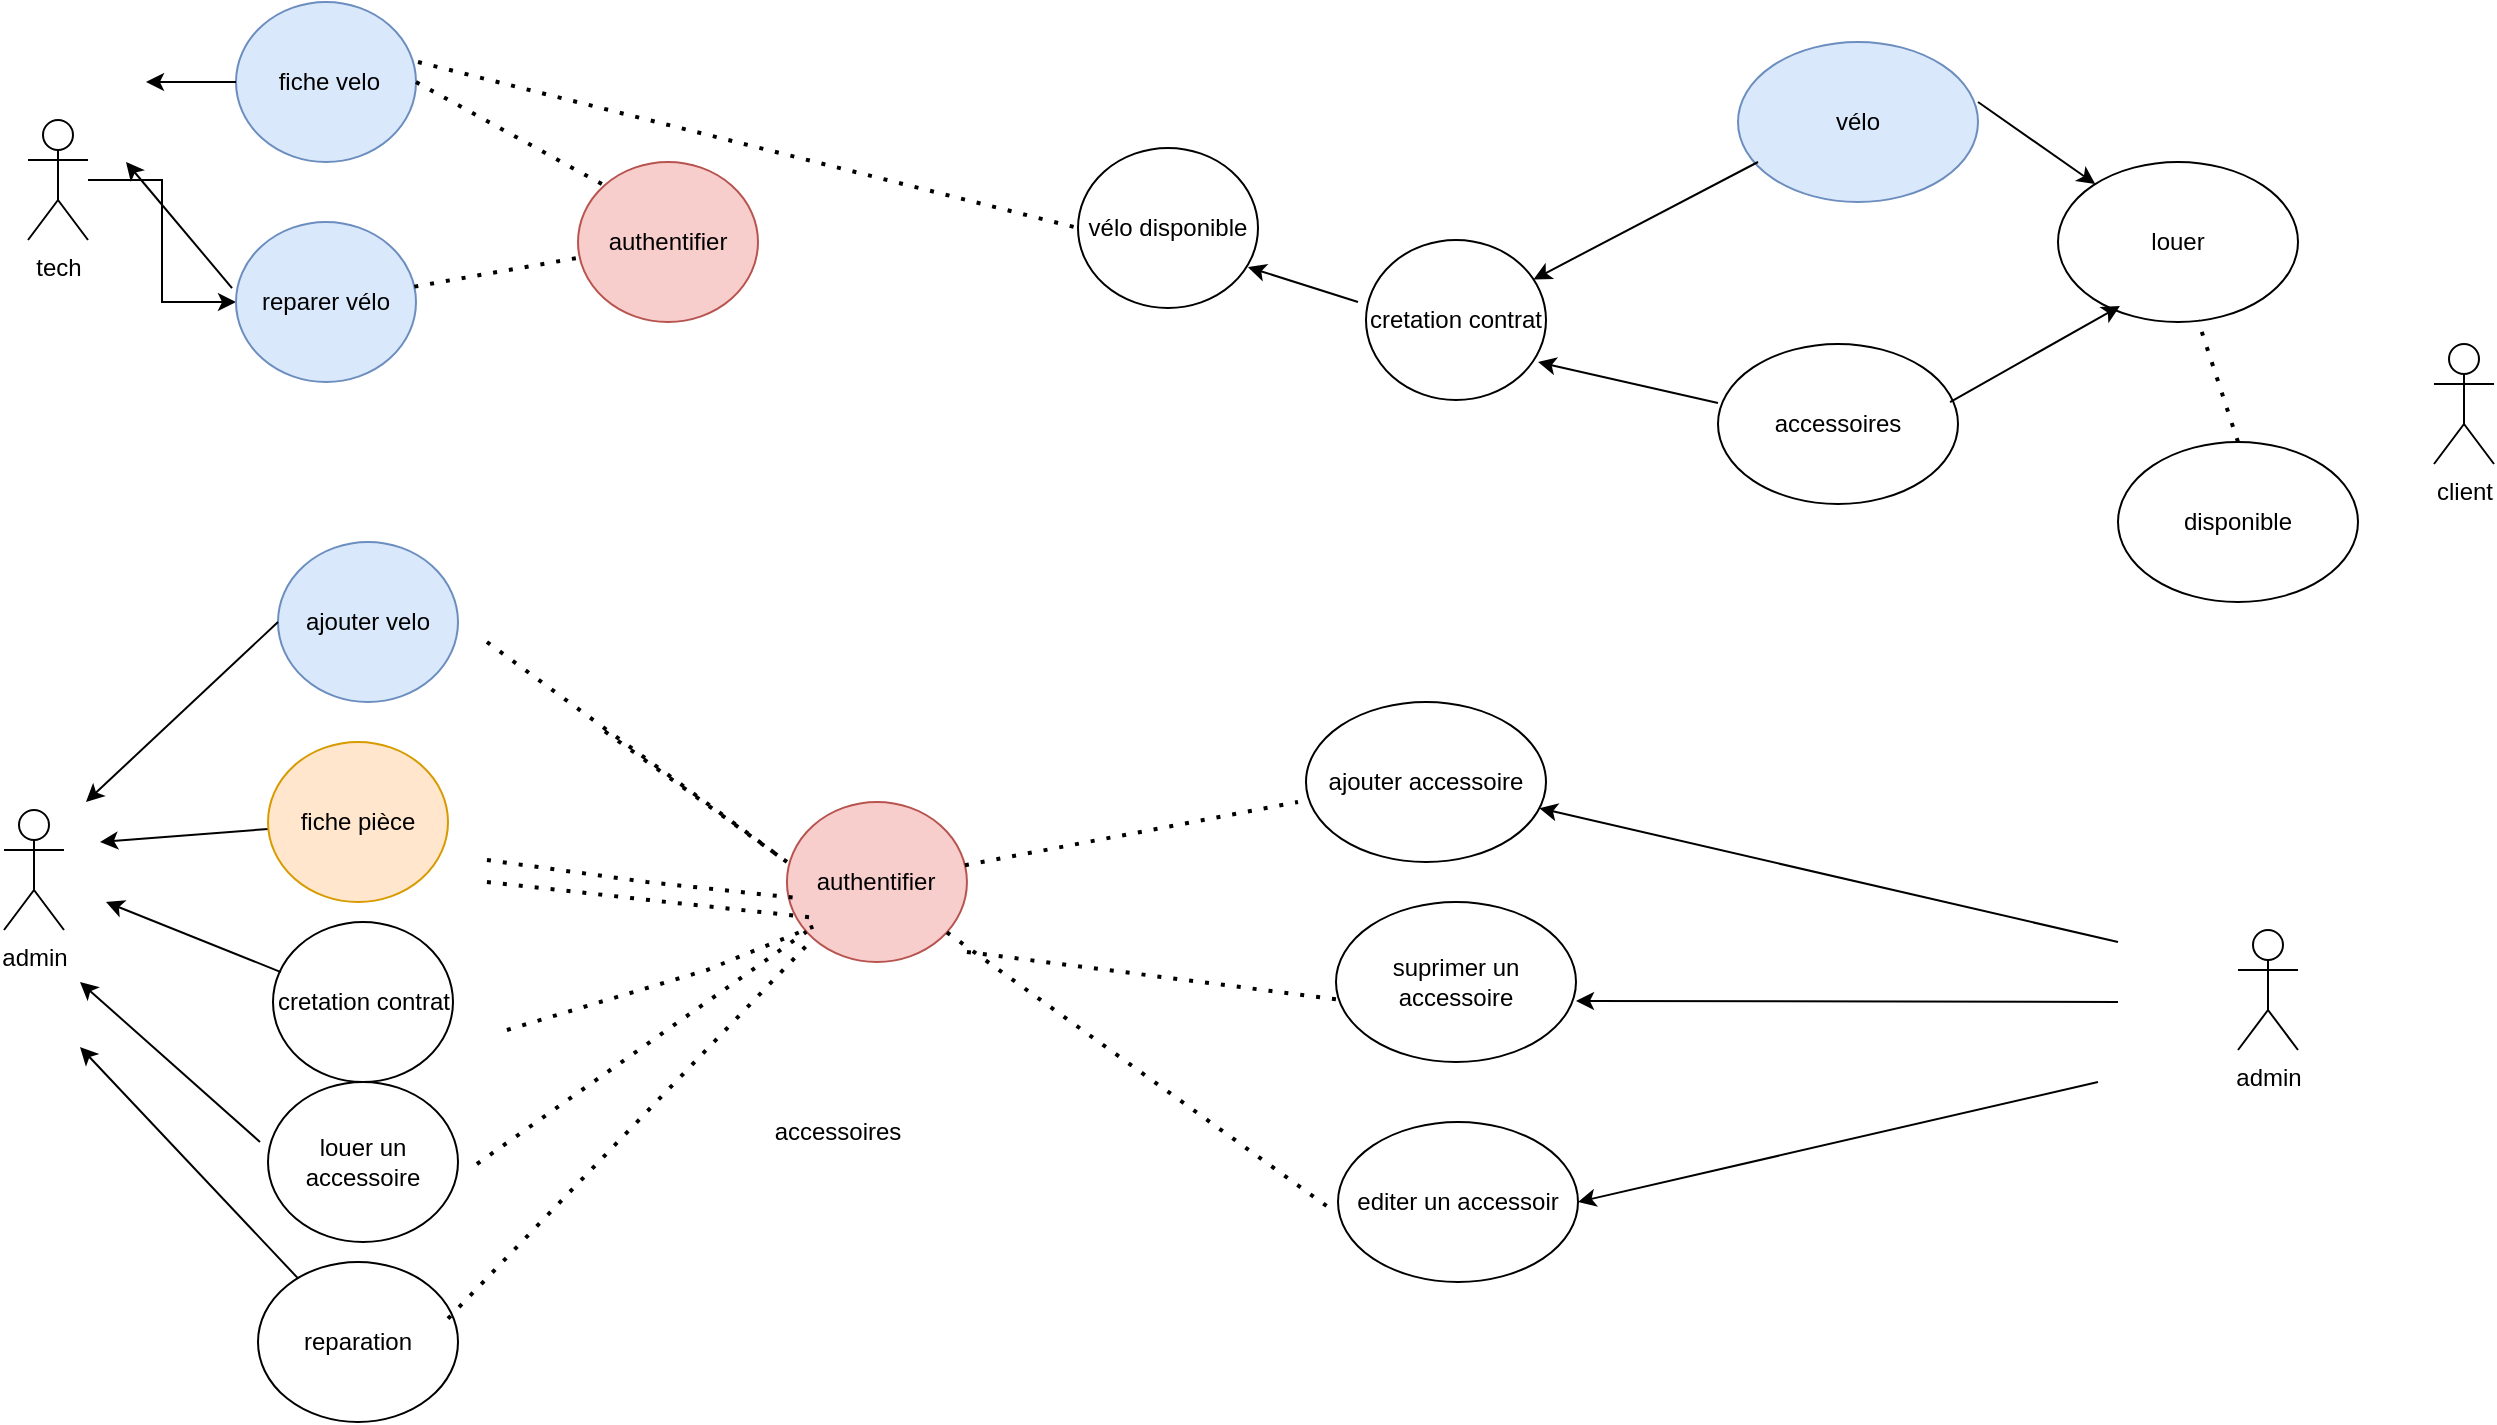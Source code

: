 <mxfile version="24.7.7">
  <diagram name="Page-1" id="iJNGNrnYYWaQe8tbxear">
    <mxGraphModel dx="2603" dy="774" grid="1" gridSize="10" guides="1" tooltips="1" connect="1" arrows="1" fold="1" page="1" pageScale="1" pageWidth="1169" pageHeight="827" math="0" shadow="0">
      <root>
        <mxCell id="0" />
        <mxCell id="1" parent="0" />
        <mxCell id="FwftkRezdxBFgDAwBEby-87" value="" style="edgeStyle=orthogonalEdgeStyle;rounded=0;orthogonalLoop=1;jettySize=auto;html=1;" edge="1" parent="1" source="FwftkRezdxBFgDAwBEby-1" target="FwftkRezdxBFgDAwBEby-24">
          <mxGeometry relative="1" as="geometry" />
        </mxCell>
        <mxCell id="FwftkRezdxBFgDAwBEby-1" value="tech" style="shape=umlActor;verticalLabelPosition=bottom;verticalAlign=top;html=1;outlineConnect=0;" vertex="1" parent="1">
          <mxGeometry x="-95" y="89" width="30" height="60" as="geometry" />
        </mxCell>
        <mxCell id="FwftkRezdxBFgDAwBEby-2" value="admin" style="shape=umlActor;verticalLabelPosition=bottom;verticalAlign=top;html=1;outlineConnect=0;" vertex="1" parent="1">
          <mxGeometry x="-107" y="434" width="30" height="60" as="geometry" />
        </mxCell>
        <mxCell id="FwftkRezdxBFgDAwBEby-3" value="&lt;div&gt;client&lt;/div&gt;&lt;div&gt;&lt;br&gt;&lt;/div&gt;" style="shape=umlActor;verticalLabelPosition=bottom;verticalAlign=top;html=1;outlineConnect=0;" vertex="1" parent="1">
          <mxGeometry x="1108" y="201" width="30" height="60" as="geometry" />
        </mxCell>
        <mxCell id="FwftkRezdxBFgDAwBEby-4" value="louer " style="ellipse;whiteSpace=wrap;html=1;" vertex="1" parent="1">
          <mxGeometry x="920" y="110" width="120" height="80" as="geometry" />
        </mxCell>
        <mxCell id="FwftkRezdxBFgDAwBEby-5" value="accessoires" style="ellipse;whiteSpace=wrap;html=1;" vertex="1" parent="1">
          <mxGeometry x="750" y="201" width="120" height="80" as="geometry" />
        </mxCell>
        <mxCell id="FwftkRezdxBFgDAwBEby-6" value="vélo " style="ellipse;whiteSpace=wrap;html=1;fillColor=#dae8fc;strokeColor=#6c8ebf;" vertex="1" parent="1">
          <mxGeometry x="760" y="50" width="120" height="80" as="geometry" />
        </mxCell>
        <mxCell id="FwftkRezdxBFgDAwBEby-7" value="disponible " style="ellipse;whiteSpace=wrap;html=1;" vertex="1" parent="1">
          <mxGeometry x="950" y="250" width="120" height="80" as="geometry" />
        </mxCell>
        <mxCell id="FwftkRezdxBFgDAwBEby-8" value="" style="endArrow=none;dashed=1;html=1;dashPattern=1 3;strokeWidth=2;rounded=0;exitX=0.5;exitY=0;exitDx=0;exitDy=0;entryX=0.583;entryY=0.988;entryDx=0;entryDy=0;entryPerimeter=0;" edge="1" parent="1" source="FwftkRezdxBFgDAwBEby-7" target="FwftkRezdxBFgDAwBEby-4">
          <mxGeometry width="50" height="50" relative="1" as="geometry">
            <mxPoint x="940" y="240" as="sourcePoint" />
            <mxPoint x="960" y="200" as="targetPoint" />
          </mxGeometry>
        </mxCell>
        <mxCell id="FwftkRezdxBFgDAwBEby-9" value="" style="endArrow=classic;html=1;rounded=0;entryX=0.258;entryY=0.9;entryDx=0;entryDy=0;entryPerimeter=0;exitX=0.967;exitY=0.363;exitDx=0;exitDy=0;exitPerimeter=0;" edge="1" parent="1" source="FwftkRezdxBFgDAwBEby-5" target="FwftkRezdxBFgDAwBEby-4">
          <mxGeometry width="50" height="50" relative="1" as="geometry">
            <mxPoint x="900" y="210" as="sourcePoint" />
            <mxPoint x="930" y="180" as="targetPoint" />
            <Array as="points" />
          </mxGeometry>
        </mxCell>
        <mxCell id="FwftkRezdxBFgDAwBEby-10" value="" style="endArrow=classic;html=1;rounded=0;" edge="1" parent="1" target="FwftkRezdxBFgDAwBEby-4">
          <mxGeometry width="50" height="50" relative="1" as="geometry">
            <mxPoint x="880" y="80" as="sourcePoint" />
            <mxPoint x="930" y="30" as="targetPoint" />
          </mxGeometry>
        </mxCell>
        <mxCell id="FwftkRezdxBFgDAwBEby-13" value="&amp;nbsp;fiche velo" style="ellipse;whiteSpace=wrap;html=1;fillColor=#dae8fc;strokeColor=#6c8ebf;" vertex="1" parent="1">
          <mxGeometry x="9" y="30" width="90" height="80" as="geometry" />
        </mxCell>
        <mxCell id="FwftkRezdxBFgDAwBEby-14" value="louer un accessoire" style="ellipse;whiteSpace=wrap;html=1;" vertex="1" parent="1">
          <mxGeometry x="25" y="570" width="95" height="80" as="geometry" />
        </mxCell>
        <mxCell id="FwftkRezdxBFgDAwBEby-16" value="accessoires" style="text;html=1;align=center;verticalAlign=middle;whiteSpace=wrap;rounded=0;" vertex="1" parent="1">
          <mxGeometry x="280" y="580" width="60" height="30" as="geometry" />
        </mxCell>
        <mxCell id="FwftkRezdxBFgDAwBEby-17" value="editer un accessoir" style="ellipse;whiteSpace=wrap;html=1;" vertex="1" parent="1">
          <mxGeometry x="560" y="590" width="120" height="80" as="geometry" />
        </mxCell>
        <mxCell id="FwftkRezdxBFgDAwBEby-18" value="reparation" style="ellipse;whiteSpace=wrap;html=1;" vertex="1" parent="1">
          <mxGeometry x="20" y="660" width="100" height="80" as="geometry" />
        </mxCell>
        <mxCell id="FwftkRezdxBFgDAwBEby-20" value="admin" style="shape=umlActor;verticalLabelPosition=bottom;verticalAlign=top;html=1;outlineConnect=0;" vertex="1" parent="1">
          <mxGeometry x="1010" y="494" width="30" height="60" as="geometry" />
        </mxCell>
        <mxCell id="FwftkRezdxBFgDAwBEby-22" value="" style="endArrow=classic;html=1;rounded=0;" edge="1" parent="1">
          <mxGeometry width="50" height="50" relative="1" as="geometry">
            <mxPoint x="950" y="530" as="sourcePoint" />
            <mxPoint x="679" y="529.5" as="targetPoint" />
          </mxGeometry>
        </mxCell>
        <mxCell id="FwftkRezdxBFgDAwBEby-24" value="reparer vélo " style="ellipse;whiteSpace=wrap;html=1;fillColor=#dae8fc;strokeColor=#6c8ebf;" vertex="1" parent="1">
          <mxGeometry x="9" y="140" width="90" height="80" as="geometry" />
        </mxCell>
        <mxCell id="FwftkRezdxBFgDAwBEby-26" value="ajouter velo" style="ellipse;whiteSpace=wrap;html=1;fillColor=#dae8fc;strokeColor=#6c8ebf;" vertex="1" parent="1">
          <mxGeometry x="30" y="300" width="90" height="80" as="geometry" />
        </mxCell>
        <mxCell id="FwftkRezdxBFgDAwBEby-32" value="" style="endArrow=classic;html=1;rounded=0;" edge="1" parent="1" source="FwftkRezdxBFgDAwBEby-37">
          <mxGeometry width="50" height="50" relative="1" as="geometry">
            <mxPoint x="72.162" y="444.967" as="sourcePoint" />
            <mxPoint x="-59" y="450" as="targetPoint" />
          </mxGeometry>
        </mxCell>
        <mxCell id="FwftkRezdxBFgDAwBEby-35" value="" style="endArrow=classic;html=1;rounded=0;exitX=0;exitY=0.5;exitDx=0;exitDy=0;" edge="1" parent="1" source="FwftkRezdxBFgDAwBEby-26">
          <mxGeometry width="50" height="50" relative="1" as="geometry">
            <mxPoint x="31" y="400" as="sourcePoint" />
            <mxPoint x="-66" y="430" as="targetPoint" />
            <Array as="points" />
          </mxGeometry>
        </mxCell>
        <mxCell id="FwftkRezdxBFgDAwBEby-36" value="" style="endArrow=classic;html=1;rounded=0;exitX=0;exitY=0.5;exitDx=0;exitDy=0;" edge="1" parent="1" source="FwftkRezdxBFgDAwBEby-13">
          <mxGeometry width="50" height="50" relative="1" as="geometry">
            <mxPoint x="164" y="175" as="sourcePoint" />
            <mxPoint x="-36" y="70" as="targetPoint" />
            <Array as="points">
              <mxPoint x="-36" y="70" />
            </Array>
          </mxGeometry>
        </mxCell>
        <mxCell id="FwftkRezdxBFgDAwBEby-38" value="cretation contrat" style="ellipse;whiteSpace=wrap;html=1;" vertex="1" parent="1">
          <mxGeometry x="27.5" y="490" width="90" height="80" as="geometry" />
        </mxCell>
        <mxCell id="FwftkRezdxBFgDAwBEby-39" value="ajouter accessoire " style="ellipse;whiteSpace=wrap;html=1;" vertex="1" parent="1">
          <mxGeometry x="544" y="380" width="120" height="80" as="geometry" />
        </mxCell>
        <mxCell id="FwftkRezdxBFgDAwBEby-40" value="suprimer un accessoire " style="ellipse;whiteSpace=wrap;html=1;" vertex="1" parent="1">
          <mxGeometry x="559" y="480" width="120" height="80" as="geometry" />
        </mxCell>
        <mxCell id="FwftkRezdxBFgDAwBEby-41" value="authentifier" style="ellipse;whiteSpace=wrap;html=1;fillColor=#f8cecc;strokeColor=#b85450;" vertex="1" parent="1">
          <mxGeometry x="284.47" y="430" width="90" height="80" as="geometry" />
        </mxCell>
        <mxCell id="FwftkRezdxBFgDAwBEby-43" value="vélo disponible" style="ellipse;whiteSpace=wrap;html=1;" vertex="1" parent="1">
          <mxGeometry x="430" y="103" width="90" height="80" as="geometry" />
        </mxCell>
        <mxCell id="FwftkRezdxBFgDAwBEby-44" value="" style="endArrow=none;dashed=1;html=1;dashPattern=1 3;strokeWidth=2;rounded=0;entryX=0;entryY=0.5;entryDx=0;entryDy=0;" edge="1" parent="1" target="FwftkRezdxBFgDAwBEby-43">
          <mxGeometry width="50" height="50" relative="1" as="geometry">
            <mxPoint x="100" y="60" as="sourcePoint" />
            <mxPoint x="430" y="167" as="targetPoint" />
          </mxGeometry>
        </mxCell>
        <mxCell id="FwftkRezdxBFgDAwBEby-47" value="cretation contrat" style="ellipse;whiteSpace=wrap;html=1;" vertex="1" parent="1">
          <mxGeometry x="574" y="149" width="90" height="80" as="geometry" />
        </mxCell>
        <mxCell id="FwftkRezdxBFgDAwBEby-48" value="" style="endArrow=classic;html=1;rounded=0;" edge="1" parent="1">
          <mxGeometry width="50" height="50" relative="1" as="geometry">
            <mxPoint x="570" y="180" as="sourcePoint" />
            <mxPoint x="515" y="162.56" as="targetPoint" />
            <Array as="points" />
          </mxGeometry>
        </mxCell>
        <mxCell id="FwftkRezdxBFgDAwBEby-55" value="" style="endArrow=classic;html=1;rounded=0;exitX=-0.022;exitY=0.413;exitDx=0;exitDy=0;exitPerimeter=0;" edge="1" parent="1" source="FwftkRezdxBFgDAwBEby-24">
          <mxGeometry width="50" height="50" relative="1" as="geometry">
            <mxPoint x="94" y="201" as="sourcePoint" />
            <mxPoint x="-46" y="110" as="targetPoint" />
          </mxGeometry>
        </mxCell>
        <mxCell id="FwftkRezdxBFgDAwBEby-37" value="fiche&amp;nbsp;pièce " style="ellipse;whiteSpace=wrap;html=1;fillColor=#ffe6cc;strokeColor=#d79b00;" vertex="1" parent="1">
          <mxGeometry x="25" y="400" width="90" height="80" as="geometry" />
        </mxCell>
        <mxCell id="FwftkRezdxBFgDAwBEby-57" value="" style="endArrow=classic;html=1;rounded=0;exitX=0.044;exitY=0.313;exitDx=0;exitDy=0;exitPerimeter=0;" edge="1" parent="1" source="FwftkRezdxBFgDAwBEby-38">
          <mxGeometry width="50" height="50" relative="1" as="geometry">
            <mxPoint x="36" y="502" as="sourcePoint" />
            <mxPoint x="-56" y="480" as="targetPoint" />
            <Array as="points" />
          </mxGeometry>
        </mxCell>
        <mxCell id="FwftkRezdxBFgDAwBEby-60" value="" style="endArrow=classic;html=1;rounded=0;entryX=0.956;entryY=0.763;entryDx=0;entryDy=0;entryPerimeter=0;" edge="1" parent="1" target="FwftkRezdxBFgDAwBEby-47">
          <mxGeometry width="50" height="50" relative="1" as="geometry">
            <mxPoint x="750" y="230.5" as="sourcePoint" />
            <mxPoint x="680" y="230.5" as="targetPoint" />
          </mxGeometry>
        </mxCell>
        <mxCell id="FwftkRezdxBFgDAwBEby-61" value="" style="endArrow=classic;html=1;rounded=0;" edge="1" parent="1" target="FwftkRezdxBFgDAwBEby-47">
          <mxGeometry width="50" height="50" relative="1" as="geometry">
            <mxPoint x="770" y="110" as="sourcePoint" />
            <mxPoint x="520" y="183.56" as="targetPoint" />
            <Array as="points">
              <mxPoint x="770" y="110" />
            </Array>
          </mxGeometry>
        </mxCell>
        <mxCell id="FwftkRezdxBFgDAwBEby-62" value="" style="endArrow=classic;html=1;rounded=0;" edge="1" parent="1" source="FwftkRezdxBFgDAwBEby-18">
          <mxGeometry width="50" height="50" relative="1" as="geometry">
            <mxPoint x="6" y="687.5" as="sourcePoint" />
            <mxPoint x="-69" y="552.5" as="targetPoint" />
            <Array as="points" />
          </mxGeometry>
        </mxCell>
        <mxCell id="FwftkRezdxBFgDAwBEby-63" value="" style="endArrow=classic;html=1;rounded=0;" edge="1" parent="1">
          <mxGeometry width="50" height="50" relative="1" as="geometry">
            <mxPoint x="21" y="600" as="sourcePoint" />
            <mxPoint x="-69" y="520" as="targetPoint" />
            <Array as="points" />
          </mxGeometry>
        </mxCell>
        <mxCell id="FwftkRezdxBFgDAwBEby-64" value="authentifier" style="ellipse;whiteSpace=wrap;html=1;fillColor=#f8cecc;strokeColor=#b85450;" vertex="1" parent="1">
          <mxGeometry x="180" y="110" width="90" height="80" as="geometry" />
        </mxCell>
        <mxCell id="FwftkRezdxBFgDAwBEby-69" value="" style="endArrow=none;dashed=1;html=1;dashPattern=1 3;strokeWidth=2;rounded=0;entryX=0.056;entryY=0.6;entryDx=0;entryDy=0;entryPerimeter=0;" edge="1" parent="1" target="FwftkRezdxBFgDAwBEby-41">
          <mxGeometry width="50" height="50" relative="1" as="geometry">
            <mxPoint x="134.47" y="459" as="sourcePoint" />
            <mxPoint x="184.47" y="409" as="targetPoint" />
            <Array as="points">
              <mxPoint x="214.47" y="470" />
            </Array>
          </mxGeometry>
        </mxCell>
        <mxCell id="FwftkRezdxBFgDAwBEby-71" value="" style="endArrow=none;dashed=1;html=1;dashPattern=1 3;strokeWidth=2;rounded=0;" edge="1" parent="1" source="FwftkRezdxBFgDAwBEby-24" target="FwftkRezdxBFgDAwBEby-64">
          <mxGeometry width="50" height="50" relative="1" as="geometry">
            <mxPoint x="100" y="200" as="sourcePoint" />
            <mxPoint x="207" y="449" as="targetPoint" />
            <Array as="points" />
          </mxGeometry>
        </mxCell>
        <mxCell id="FwftkRezdxBFgDAwBEby-72" value="" style="endArrow=none;dashed=1;html=1;dashPattern=1 3;strokeWidth=2;rounded=0;entryX=0;entryY=0;entryDx=0;entryDy=0;exitX=1;exitY=0.5;exitDx=0;exitDy=0;" edge="1" parent="1" source="FwftkRezdxBFgDAwBEby-13" target="FwftkRezdxBFgDAwBEby-64">
          <mxGeometry width="50" height="50" relative="1" as="geometry">
            <mxPoint x="110" y="80" as="sourcePoint" />
            <mxPoint x="160" y="30" as="targetPoint" />
          </mxGeometry>
        </mxCell>
        <mxCell id="FwftkRezdxBFgDAwBEby-74" value="" style="endArrow=none;dashed=1;html=1;dashPattern=1 3;strokeWidth=2;rounded=0;entryX=0.056;entryY=0.6;entryDx=0;entryDy=0;entryPerimeter=0;" edge="1" parent="1">
          <mxGeometry width="50" height="50" relative="1" as="geometry">
            <mxPoint x="134.47" y="470" as="sourcePoint" />
            <mxPoint x="299.47" y="488" as="targetPoint" />
            <Array as="points">
              <mxPoint x="224.47" y="480" />
            </Array>
          </mxGeometry>
        </mxCell>
        <mxCell id="FwftkRezdxBFgDAwBEby-75" value="" style="endArrow=none;dashed=1;html=1;dashPattern=1 3;strokeWidth=2;rounded=0;" edge="1" parent="1" target="FwftkRezdxBFgDAwBEby-41">
          <mxGeometry width="50" height="50" relative="1" as="geometry">
            <mxPoint x="129.47" y="611" as="sourcePoint" />
            <mxPoint x="314.47" y="530" as="targetPoint" />
            <Array as="points" />
          </mxGeometry>
        </mxCell>
        <mxCell id="FwftkRezdxBFgDAwBEby-76" value="" style="endArrow=none;dashed=1;html=1;dashPattern=1 3;strokeWidth=2;rounded=0;entryX=0;entryY=1;entryDx=0;entryDy=0;" edge="1" parent="1">
          <mxGeometry width="50" height="50" relative="1" as="geometry">
            <mxPoint x="144.47" y="544" as="sourcePoint" />
            <mxPoint x="297.65" y="492.284" as="targetPoint" />
            <Array as="points">
              <mxPoint x="244.47" y="514" />
            </Array>
          </mxGeometry>
        </mxCell>
        <mxCell id="FwftkRezdxBFgDAwBEby-77" value="" style="endArrow=none;dashed=1;html=1;dashPattern=1 3;strokeWidth=2;rounded=0;entryX=0;entryY=1;entryDx=0;entryDy=0;" edge="1" parent="1" target="FwftkRezdxBFgDAwBEby-41">
          <mxGeometry width="50" height="50" relative="1" as="geometry">
            <mxPoint x="115.001" y="688.323" as="sourcePoint" />
            <mxPoint x="324.47" y="540" as="targetPoint" />
            <Array as="points" />
          </mxGeometry>
        </mxCell>
        <mxCell id="FwftkRezdxBFgDAwBEby-78" value="" style="endArrow=none;dashed=1;html=1;dashPattern=1 3;strokeWidth=2;rounded=0;entryX=0;entryY=0;entryDx=0;entryDy=0;exitX=1;exitY=0.5;exitDx=0;exitDy=0;" edge="1" parent="1">
          <mxGeometry width="50" height="50" relative="1" as="geometry">
            <mxPoint x="134.47" y="350" as="sourcePoint" />
            <mxPoint x="192.47" y="394" as="targetPoint" />
            <Array as="points">
              <mxPoint x="284.47" y="460" />
            </Array>
          </mxGeometry>
        </mxCell>
        <mxCell id="FwftkRezdxBFgDAwBEby-79" value="" style="endArrow=none;dashed=1;html=1;dashPattern=1 3;strokeWidth=2;rounded=0;entryX=0;entryY=1;entryDx=0;entryDy=0;" edge="1" parent="1" source="FwftkRezdxBFgDAwBEby-41">
          <mxGeometry width="50" height="50" relative="1" as="geometry">
            <mxPoint x="376.47" y="825" as="sourcePoint" />
            <mxPoint x="558.47" y="635" as="targetPoint" />
            <Array as="points" />
          </mxGeometry>
        </mxCell>
        <mxCell id="FwftkRezdxBFgDAwBEby-80" value="" style="endArrow=none;dashed=1;html=1;dashPattern=1 3;strokeWidth=2;rounded=0;" edge="1" parent="1" source="FwftkRezdxBFgDAwBEby-41">
          <mxGeometry width="50" height="50" relative="1" as="geometry">
            <mxPoint x="384.47" y="570" as="sourcePoint" />
            <mxPoint x="540" y="430" as="targetPoint" />
            <Array as="points" />
          </mxGeometry>
        </mxCell>
        <mxCell id="FwftkRezdxBFgDAwBEby-81" value="" style="endArrow=none;dashed=1;html=1;dashPattern=1 3;strokeWidth=2;rounded=0;entryX=0.025;entryY=0.613;entryDx=0;entryDy=0;entryPerimeter=0;" edge="1" parent="1" target="FwftkRezdxBFgDAwBEby-40">
          <mxGeometry width="50" height="50" relative="1" as="geometry">
            <mxPoint x="374.47" y="505" as="sourcePoint" />
            <mxPoint x="554.47" y="554" as="targetPoint" />
            <Array as="points" />
          </mxGeometry>
        </mxCell>
        <mxCell id="FwftkRezdxBFgDAwBEby-82" value="" style="endArrow=classic;html=1;rounded=0;" edge="1" parent="1" target="FwftkRezdxBFgDAwBEby-39">
          <mxGeometry width="50" height="50" relative="1" as="geometry">
            <mxPoint x="950" y="500" as="sourcePoint" />
            <mxPoint x="1050" y="460" as="targetPoint" />
            <Array as="points" />
          </mxGeometry>
        </mxCell>
        <mxCell id="FwftkRezdxBFgDAwBEby-86" value="" style="endArrow=classic;html=1;rounded=0;entryX=1;entryY=0.5;entryDx=0;entryDy=0;" edge="1" parent="1" target="FwftkRezdxBFgDAwBEby-17">
          <mxGeometry width="50" height="50" relative="1" as="geometry">
            <mxPoint x="940" y="570" as="sourcePoint" />
            <mxPoint x="800" y="650" as="targetPoint" />
          </mxGeometry>
        </mxCell>
      </root>
    </mxGraphModel>
  </diagram>
</mxfile>

